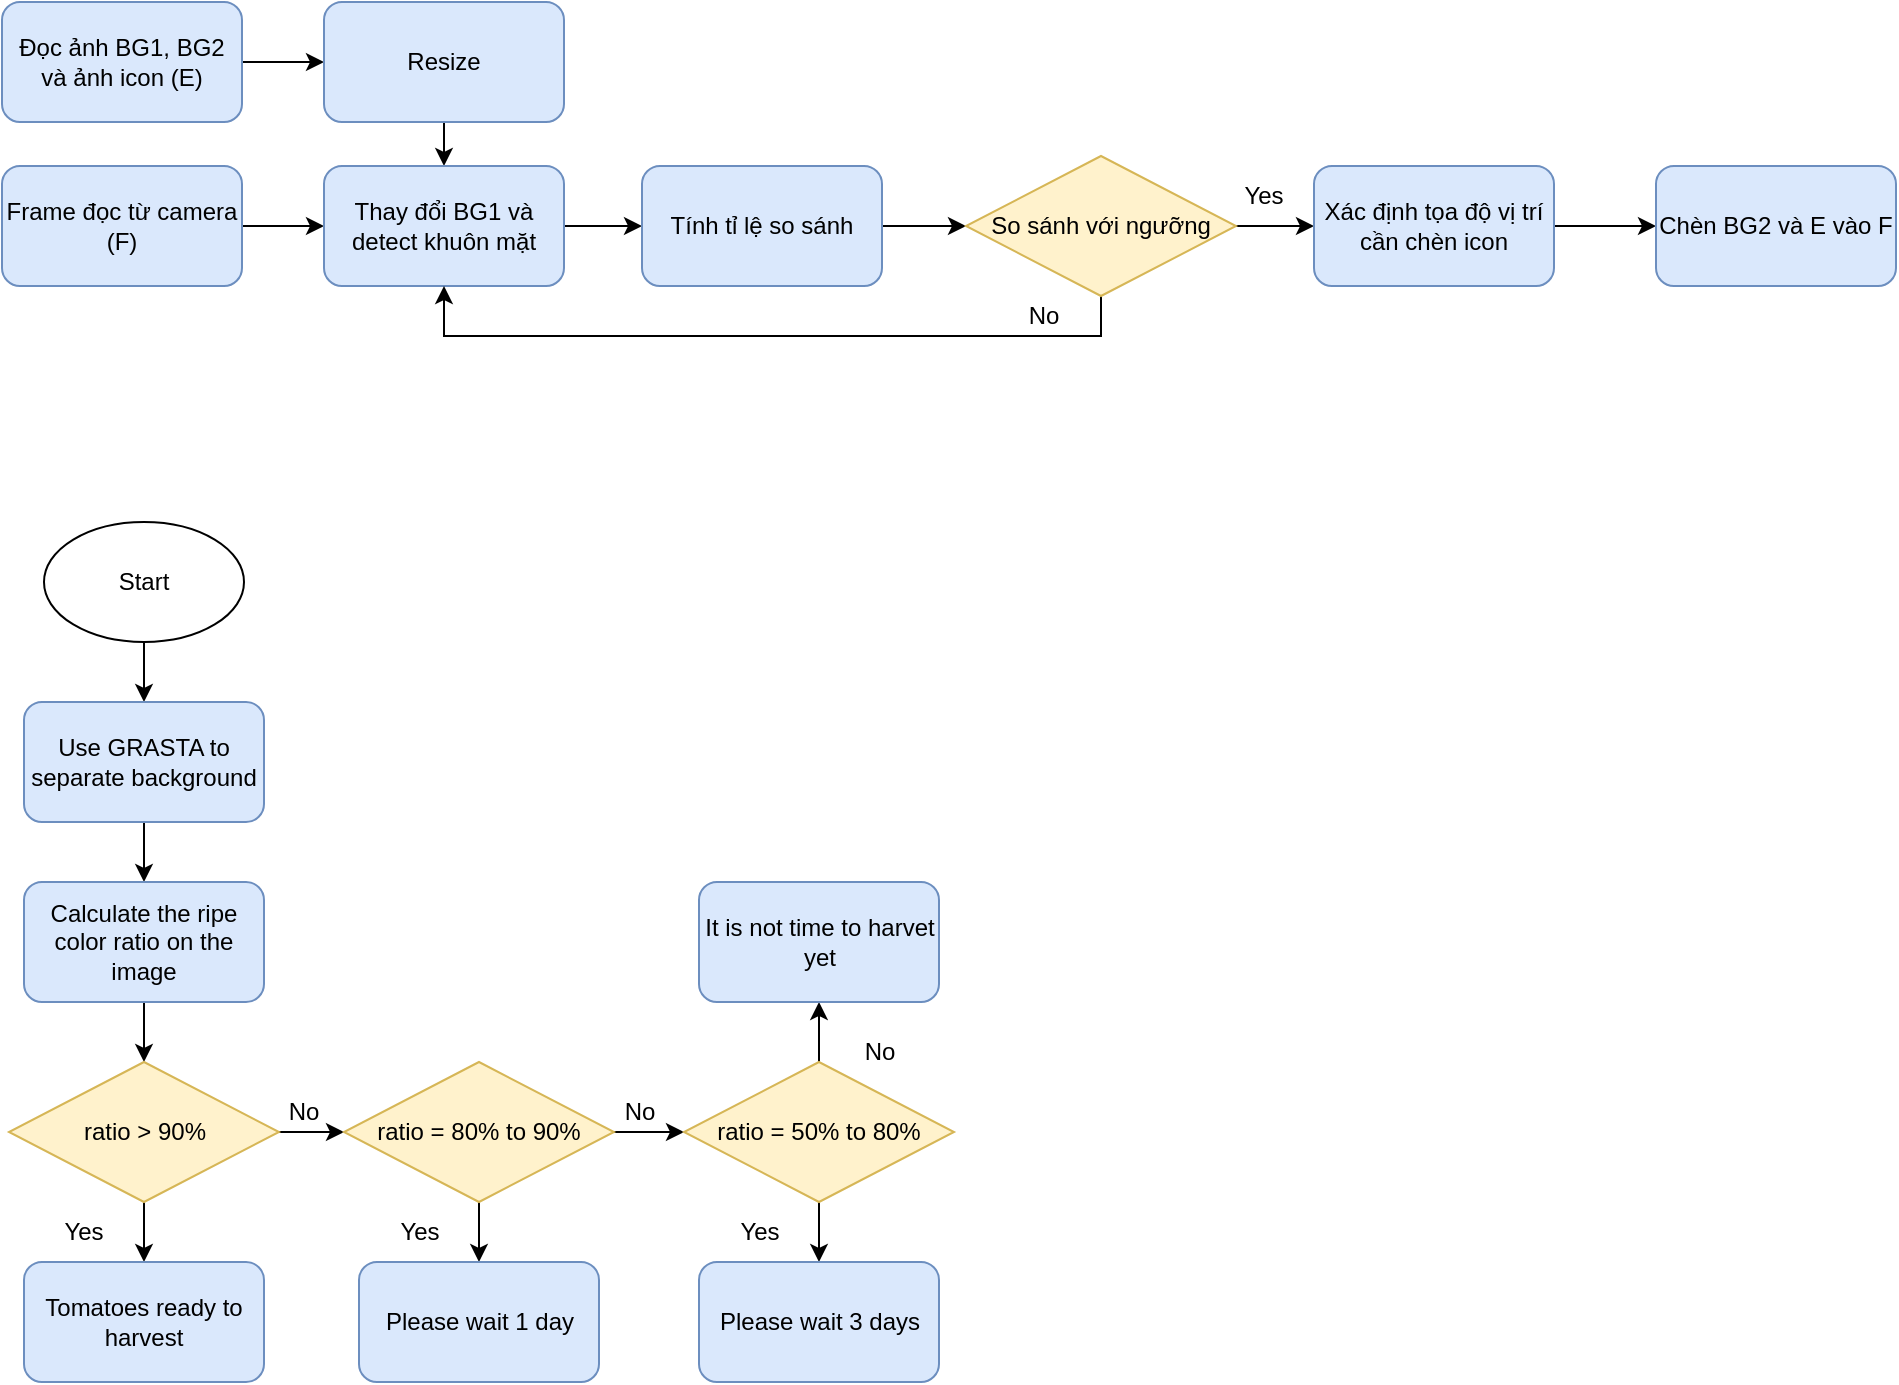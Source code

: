 <mxfile version="21.5.0" type="github">
  <diagram name="Page-1" id="Krhgzp0Fz4RxL69NAzW1">
    <mxGraphModel dx="794" dy="462" grid="1" gridSize="10" guides="1" tooltips="1" connect="1" arrows="1" fold="1" page="1" pageScale="1" pageWidth="850" pageHeight="1100" math="0" shadow="0">
      <root>
        <mxCell id="0" />
        <mxCell id="1" parent="0" />
        <mxCell id="MIKb8kJ4irmNOqbP24BD-5" value="" style="edgeStyle=orthogonalEdgeStyle;rounded=0;orthogonalLoop=1;jettySize=auto;html=1;" parent="1" source="oXbRPvjeUS8RgmXn9ZeF-1" target="oXbRPvjeUS8RgmXn9ZeF-4" edge="1">
          <mxGeometry relative="1" as="geometry" />
        </mxCell>
        <mxCell id="oXbRPvjeUS8RgmXn9ZeF-1" value="Frame đọc từ camera (F)" style="rounded=1;whiteSpace=wrap;html=1;fillColor=#dae8fc;strokeColor=#6c8ebf;" parent="1" vertex="1">
          <mxGeometry x="39" y="222" width="120" height="60" as="geometry" />
        </mxCell>
        <mxCell id="MIKb8kJ4irmNOqbP24BD-4" value="" style="edgeStyle=orthogonalEdgeStyle;rounded=0;orthogonalLoop=1;jettySize=auto;html=1;" parent="1" source="oXbRPvjeUS8RgmXn9ZeF-2" target="oXbRPvjeUS8RgmXn9ZeF-3" edge="1">
          <mxGeometry relative="1" as="geometry" />
        </mxCell>
        <mxCell id="oXbRPvjeUS8RgmXn9ZeF-2" value="Đọc ảnh BG1, BG2 và ảnh icon (E)" style="rounded=1;whiteSpace=wrap;html=1;fillColor=#dae8fc;strokeColor=#6c8ebf;" parent="1" vertex="1">
          <mxGeometry x="39" y="140" width="120" height="60" as="geometry" />
        </mxCell>
        <mxCell id="MIKb8kJ4irmNOqbP24BD-7" value="" style="edgeStyle=orthogonalEdgeStyle;rounded=0;orthogonalLoop=1;jettySize=auto;html=1;" parent="1" source="oXbRPvjeUS8RgmXn9ZeF-3" target="oXbRPvjeUS8RgmXn9ZeF-4" edge="1">
          <mxGeometry relative="1" as="geometry" />
        </mxCell>
        <mxCell id="oXbRPvjeUS8RgmXn9ZeF-3" value="Resize" style="rounded=1;whiteSpace=wrap;html=1;fillColor=#dae8fc;strokeColor=#6c8ebf;" parent="1" vertex="1">
          <mxGeometry x="200" y="140" width="120" height="60" as="geometry" />
        </mxCell>
        <mxCell id="MIKb8kJ4irmNOqbP24BD-9" value="" style="edgeStyle=orthogonalEdgeStyle;rounded=0;orthogonalLoop=1;jettySize=auto;html=1;" parent="1" source="oXbRPvjeUS8RgmXn9ZeF-4" target="MIKb8kJ4irmNOqbP24BD-8" edge="1">
          <mxGeometry relative="1" as="geometry" />
        </mxCell>
        <mxCell id="oXbRPvjeUS8RgmXn9ZeF-4" value="Thay đổi BG1 và detect khuôn mặt" style="rounded=1;whiteSpace=wrap;html=1;fillColor=#dae8fc;strokeColor=#6c8ebf;" parent="1" vertex="1">
          <mxGeometry x="200" y="222" width="120" height="60" as="geometry" />
        </mxCell>
        <mxCell id="MIKb8kJ4irmNOqbP24BD-16" value="" style="edgeStyle=orthogonalEdgeStyle;rounded=0;orthogonalLoop=1;jettySize=auto;html=1;" parent="1" source="MIKb8kJ4irmNOqbP24BD-8" target="MIKb8kJ4irmNOqbP24BD-13" edge="1">
          <mxGeometry relative="1" as="geometry" />
        </mxCell>
        <mxCell id="MIKb8kJ4irmNOqbP24BD-8" value="Tính tỉ lệ so sánh" style="rounded=1;whiteSpace=wrap;html=1;fillColor=#dae8fc;strokeColor=#6c8ebf;" parent="1" vertex="1">
          <mxGeometry x="359" y="222" width="120" height="60" as="geometry" />
        </mxCell>
        <mxCell id="MIKb8kJ4irmNOqbP24BD-17" value="" style="edgeStyle=orthogonalEdgeStyle;rounded=0;orthogonalLoop=1;jettySize=auto;html=1;" parent="1" source="MIKb8kJ4irmNOqbP24BD-13" target="MIKb8kJ4irmNOqbP24BD-14" edge="1">
          <mxGeometry relative="1" as="geometry" />
        </mxCell>
        <mxCell id="MIKb8kJ4irmNOqbP24BD-19" style="edgeStyle=orthogonalEdgeStyle;rounded=0;orthogonalLoop=1;jettySize=auto;html=1;entryX=0.5;entryY=1;entryDx=0;entryDy=0;exitX=0.5;exitY=1;exitDx=0;exitDy=0;" parent="1" source="MIKb8kJ4irmNOqbP24BD-13" target="oXbRPvjeUS8RgmXn9ZeF-4" edge="1">
          <mxGeometry relative="1" as="geometry" />
        </mxCell>
        <mxCell id="MIKb8kJ4irmNOqbP24BD-13" value="So sánh với ngưỡng" style="rhombus;whiteSpace=wrap;html=1;fillColor=#fff2cc;strokeColor=#d6b656;" parent="1" vertex="1">
          <mxGeometry x="521" y="217" width="135" height="70" as="geometry" />
        </mxCell>
        <mxCell id="MIKb8kJ4irmNOqbP24BD-18" value="" style="edgeStyle=orthogonalEdgeStyle;rounded=0;orthogonalLoop=1;jettySize=auto;html=1;" parent="1" source="MIKb8kJ4irmNOqbP24BD-14" target="MIKb8kJ4irmNOqbP24BD-15" edge="1">
          <mxGeometry relative="1" as="geometry" />
        </mxCell>
        <mxCell id="MIKb8kJ4irmNOqbP24BD-14" value="Xác định tọa độ vị trí cần chèn icon" style="rounded=1;whiteSpace=wrap;html=1;fillColor=#dae8fc;strokeColor=#6c8ebf;" parent="1" vertex="1">
          <mxGeometry x="695" y="222" width="120" height="60" as="geometry" />
        </mxCell>
        <mxCell id="MIKb8kJ4irmNOqbP24BD-15" value="Chèn BG2 và E vào F" style="rounded=1;whiteSpace=wrap;html=1;fillColor=#dae8fc;strokeColor=#6c8ebf;" parent="1" vertex="1">
          <mxGeometry x="866" y="222" width="120" height="60" as="geometry" />
        </mxCell>
        <mxCell id="MIKb8kJ4irmNOqbP24BD-20" value="Yes" style="text;html=1;strokeColor=none;fillColor=none;align=center;verticalAlign=middle;whiteSpace=wrap;rounded=0;" parent="1" vertex="1">
          <mxGeometry x="640" y="222" width="60" height="30" as="geometry" />
        </mxCell>
        <mxCell id="MIKb8kJ4irmNOqbP24BD-21" value="No" style="text;html=1;strokeColor=none;fillColor=none;align=center;verticalAlign=middle;whiteSpace=wrap;rounded=0;" parent="1" vertex="1">
          <mxGeometry x="530" y="282" width="60" height="30" as="geometry" />
        </mxCell>
        <mxCell id="J94eUEadV0Qcim4L7EmJ-12" value="" style="edgeStyle=orthogonalEdgeStyle;rounded=0;orthogonalLoop=1;jettySize=auto;html=1;" edge="1" parent="1" source="J94eUEadV0Qcim4L7EmJ-1" target="J94eUEadV0Qcim4L7EmJ-2">
          <mxGeometry relative="1" as="geometry" />
        </mxCell>
        <mxCell id="J94eUEadV0Qcim4L7EmJ-1" value="Start" style="ellipse;whiteSpace=wrap;html=1;" vertex="1" parent="1">
          <mxGeometry x="60" y="400" width="100" height="60" as="geometry" />
        </mxCell>
        <mxCell id="J94eUEadV0Qcim4L7EmJ-13" value="" style="edgeStyle=orthogonalEdgeStyle;rounded=0;orthogonalLoop=1;jettySize=auto;html=1;" edge="1" parent="1" source="J94eUEadV0Qcim4L7EmJ-2" target="J94eUEadV0Qcim4L7EmJ-3">
          <mxGeometry relative="1" as="geometry" />
        </mxCell>
        <mxCell id="J94eUEadV0Qcim4L7EmJ-2" value="Use GRASTA to separate background" style="rounded=1;whiteSpace=wrap;html=1;fillColor=#dae8fc;strokeColor=#6c8ebf;" vertex="1" parent="1">
          <mxGeometry x="50" y="490" width="120" height="60" as="geometry" />
        </mxCell>
        <mxCell id="J94eUEadV0Qcim4L7EmJ-14" value="" style="edgeStyle=orthogonalEdgeStyle;rounded=0;orthogonalLoop=1;jettySize=auto;html=1;" edge="1" parent="1" source="J94eUEadV0Qcim4L7EmJ-3" target="J94eUEadV0Qcim4L7EmJ-5">
          <mxGeometry relative="1" as="geometry" />
        </mxCell>
        <mxCell id="J94eUEadV0Qcim4L7EmJ-3" value="Calculate the ripe color ratio on the image" style="rounded=1;whiteSpace=wrap;html=1;fillColor=#dae8fc;strokeColor=#6c8ebf;" vertex="1" parent="1">
          <mxGeometry x="50" y="580" width="120" height="60" as="geometry" />
        </mxCell>
        <mxCell id="J94eUEadV0Qcim4L7EmJ-15" value="" style="edgeStyle=orthogonalEdgeStyle;rounded=0;orthogonalLoop=1;jettySize=auto;html=1;" edge="1" parent="1" source="J94eUEadV0Qcim4L7EmJ-5" target="J94eUEadV0Qcim4L7EmJ-8">
          <mxGeometry relative="1" as="geometry" />
        </mxCell>
        <mxCell id="J94eUEadV0Qcim4L7EmJ-16" value="" style="edgeStyle=orthogonalEdgeStyle;rounded=0;orthogonalLoop=1;jettySize=auto;html=1;" edge="1" parent="1" source="J94eUEadV0Qcim4L7EmJ-5" target="J94eUEadV0Qcim4L7EmJ-6">
          <mxGeometry relative="1" as="geometry" />
        </mxCell>
        <mxCell id="J94eUEadV0Qcim4L7EmJ-5" value="ratio &amp;gt; 90%" style="rhombus;whiteSpace=wrap;html=1;fillColor=#fff2cc;strokeColor=#d6b656;" vertex="1" parent="1">
          <mxGeometry x="42.5" y="670" width="135" height="70" as="geometry" />
        </mxCell>
        <mxCell id="J94eUEadV0Qcim4L7EmJ-17" value="" style="edgeStyle=orthogonalEdgeStyle;rounded=0;orthogonalLoop=1;jettySize=auto;html=1;" edge="1" parent="1" source="J94eUEadV0Qcim4L7EmJ-6" target="J94eUEadV0Qcim4L7EmJ-7">
          <mxGeometry relative="1" as="geometry" />
        </mxCell>
        <mxCell id="J94eUEadV0Qcim4L7EmJ-20" value="" style="edgeStyle=orthogonalEdgeStyle;rounded=0;orthogonalLoop=1;jettySize=auto;html=1;" edge="1" parent="1" source="J94eUEadV0Qcim4L7EmJ-6" target="J94eUEadV0Qcim4L7EmJ-9">
          <mxGeometry relative="1" as="geometry" />
        </mxCell>
        <mxCell id="J94eUEadV0Qcim4L7EmJ-6" value="ratio = 80% to 90%" style="rhombus;whiteSpace=wrap;html=1;fillColor=#fff2cc;strokeColor=#d6b656;" vertex="1" parent="1">
          <mxGeometry x="210" y="670" width="135" height="70" as="geometry" />
        </mxCell>
        <mxCell id="J94eUEadV0Qcim4L7EmJ-18" value="" style="edgeStyle=orthogonalEdgeStyle;rounded=0;orthogonalLoop=1;jettySize=auto;html=1;" edge="1" parent="1" source="J94eUEadV0Qcim4L7EmJ-7" target="J94eUEadV0Qcim4L7EmJ-10">
          <mxGeometry relative="1" as="geometry" />
        </mxCell>
        <mxCell id="J94eUEadV0Qcim4L7EmJ-19" value="" style="edgeStyle=orthogonalEdgeStyle;rounded=0;orthogonalLoop=1;jettySize=auto;html=1;" edge="1" parent="1" source="J94eUEadV0Qcim4L7EmJ-7" target="J94eUEadV0Qcim4L7EmJ-11">
          <mxGeometry relative="1" as="geometry" />
        </mxCell>
        <mxCell id="J94eUEadV0Qcim4L7EmJ-7" value="ratio = 50% to 80%" style="rhombus;whiteSpace=wrap;html=1;fillColor=#fff2cc;strokeColor=#d6b656;" vertex="1" parent="1">
          <mxGeometry x="380" y="670" width="135" height="70" as="geometry" />
        </mxCell>
        <mxCell id="J94eUEadV0Qcim4L7EmJ-8" value="Tomatoes ready to harvest" style="rounded=1;whiteSpace=wrap;html=1;fillColor=#dae8fc;strokeColor=#6c8ebf;" vertex="1" parent="1">
          <mxGeometry x="50" y="770" width="120" height="60" as="geometry" />
        </mxCell>
        <mxCell id="J94eUEadV0Qcim4L7EmJ-9" value="Please wait 1 day" style="rounded=1;whiteSpace=wrap;html=1;fillColor=#dae8fc;strokeColor=#6c8ebf;" vertex="1" parent="1">
          <mxGeometry x="217.5" y="770" width="120" height="60" as="geometry" />
        </mxCell>
        <mxCell id="J94eUEadV0Qcim4L7EmJ-10" value="Please wait 3 days" style="rounded=1;whiteSpace=wrap;html=1;fillColor=#dae8fc;strokeColor=#6c8ebf;" vertex="1" parent="1">
          <mxGeometry x="387.5" y="770" width="120" height="60" as="geometry" />
        </mxCell>
        <mxCell id="J94eUEadV0Qcim4L7EmJ-11" value="It is not time to harvet yet&lt;br&gt;" style="rounded=1;whiteSpace=wrap;html=1;fillColor=#dae8fc;strokeColor=#6c8ebf;align=center;" vertex="1" parent="1">
          <mxGeometry x="387.5" y="580" width="120" height="60" as="geometry" />
        </mxCell>
        <mxCell id="J94eUEadV0Qcim4L7EmJ-21" value="Yes" style="text;html=1;strokeColor=none;fillColor=none;align=center;verticalAlign=middle;whiteSpace=wrap;rounded=0;" vertex="1" parent="1">
          <mxGeometry x="50" y="740" width="60" height="30" as="geometry" />
        </mxCell>
        <mxCell id="J94eUEadV0Qcim4L7EmJ-22" value="Yes" style="text;html=1;strokeColor=none;fillColor=none;align=center;verticalAlign=middle;whiteSpace=wrap;rounded=0;" vertex="1" parent="1">
          <mxGeometry x="217.5" y="740" width="60" height="30" as="geometry" />
        </mxCell>
        <mxCell id="J94eUEadV0Qcim4L7EmJ-23" value="Yes" style="text;html=1;strokeColor=none;fillColor=none;align=center;verticalAlign=middle;whiteSpace=wrap;rounded=0;" vertex="1" parent="1">
          <mxGeometry x="387.5" y="740" width="60" height="30" as="geometry" />
        </mxCell>
        <mxCell id="J94eUEadV0Qcim4L7EmJ-24" value="No" style="text;html=1;strokeColor=none;fillColor=none;align=center;verticalAlign=middle;whiteSpace=wrap;rounded=0;" vertex="1" parent="1">
          <mxGeometry x="160" y="680" width="60" height="30" as="geometry" />
        </mxCell>
        <mxCell id="J94eUEadV0Qcim4L7EmJ-26" value="No" style="text;html=1;strokeColor=none;fillColor=none;align=center;verticalAlign=middle;whiteSpace=wrap;rounded=0;" vertex="1" parent="1">
          <mxGeometry x="327.5" y="680" width="60" height="30" as="geometry" />
        </mxCell>
        <mxCell id="J94eUEadV0Qcim4L7EmJ-27" value="No" style="text;html=1;strokeColor=none;fillColor=none;align=center;verticalAlign=middle;whiteSpace=wrap;rounded=0;" vertex="1" parent="1">
          <mxGeometry x="447.5" y="650" width="60" height="30" as="geometry" />
        </mxCell>
      </root>
    </mxGraphModel>
  </diagram>
</mxfile>
